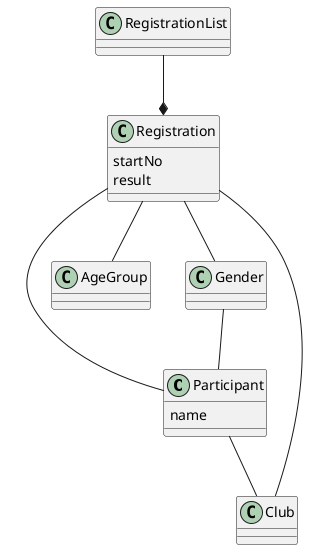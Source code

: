 ﻿@startuml


class Participant {
  name
}

class Registration {
  startNo
  result
}

class AgeGroup {
}

class Gender {
}

class Club {
}

class RegistrationList {
}

Registration -- Participant
Participant -- Club
Registration -- AgeGroup
Registration -- Club
Registration -- Gender
Gender -- Participant
RegistrationList --* Registration

@enduml